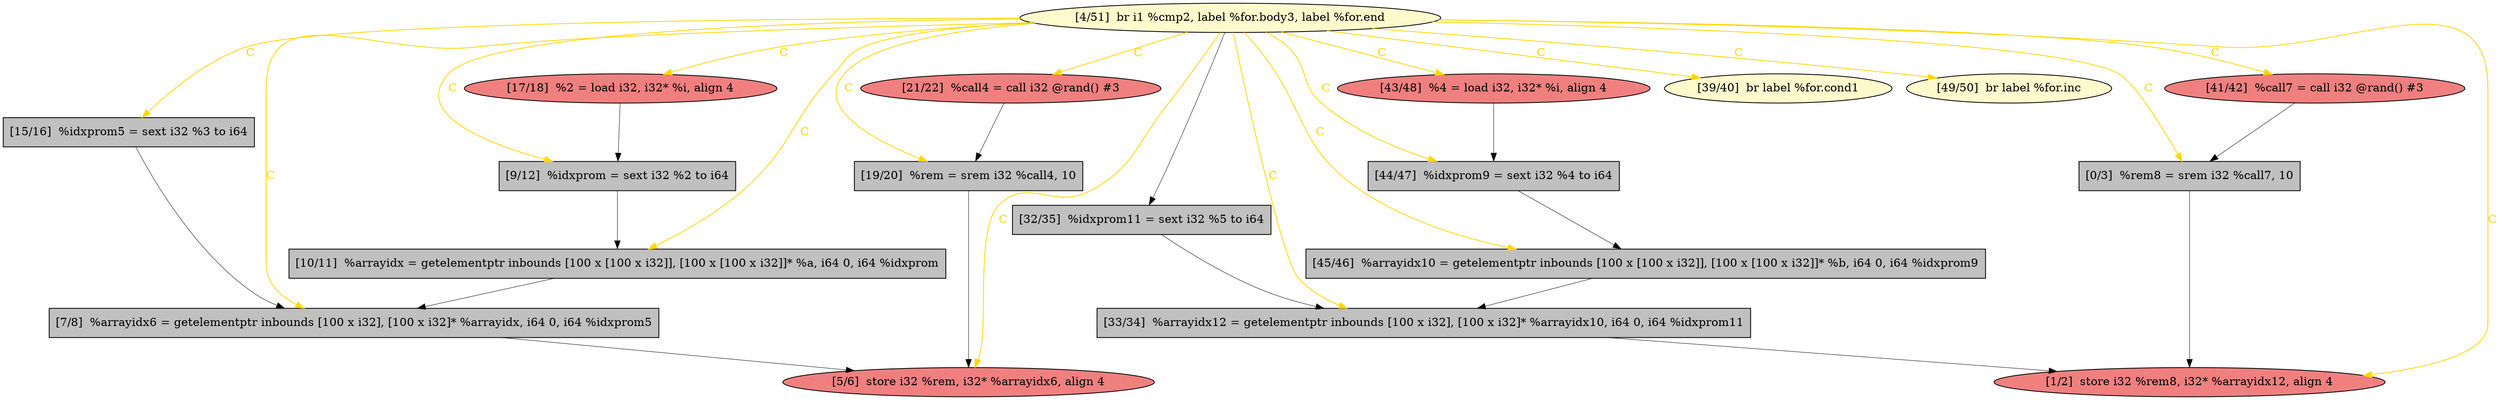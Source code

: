 
digraph G {


node1128 [fillcolor=grey,label="[19/20]  %rem = srem i32 %call4, 10",shape=rectangle,style=filled ]
node1127 [fillcolor=lightcoral,label="[21/22]  %call4 = call i32 @rand() #3",shape=ellipse,style=filled ]
node1126 [fillcolor=grey,label="[33/34]  %arrayidx12 = getelementptr inbounds [100 x i32], [100 x i32]* %arrayidx10, i64 0, i64 %idxprom11",shape=rectangle,style=filled ]
node1115 [fillcolor=lightcoral,label="[43/48]  %4 = load i32, i32* %i, align 4",shape=ellipse,style=filled ]
node1113 [fillcolor=grey,label="[15/16]  %idxprom5 = sext i32 %3 to i64",shape=rectangle,style=filled ]
node1114 [fillcolor=lightcoral,label="[17/18]  %2 = load i32, i32* %i, align 4",shape=ellipse,style=filled ]
node1121 [fillcolor=lightcoral,label="[41/42]  %call7 = call i32 @rand() #3",shape=ellipse,style=filled ]
node1112 [fillcolor=grey,label="[10/11]  %arrayidx = getelementptr inbounds [100 x [100 x i32]], [100 x [100 x i32]]* %a, i64 0, i64 %idxprom",shape=rectangle,style=filled ]
node1110 [fillcolor=grey,label="[7/8]  %arrayidx6 = getelementptr inbounds [100 x i32], [100 x i32]* %arrayidx, i64 0, i64 %idxprom5",shape=rectangle,style=filled ]
node1118 [fillcolor=grey,label="[44/47]  %idxprom9 = sext i32 %4 to i64",shape=rectangle,style=filled ]
node1111 [fillcolor=grey,label="[9/12]  %idxprom = sext i32 %2 to i64",shape=rectangle,style=filled ]
node1116 [fillcolor=grey,label="[45/46]  %arrayidx10 = getelementptr inbounds [100 x [100 x i32]], [100 x [100 x i32]]* %b, i64 0, i64 %idxprom9",shape=rectangle,style=filled ]
node1124 [fillcolor=lemonchiffon,label="[4/51]  br i1 %cmp2, label %for.body3, label %for.end",shape=ellipse,style=filled ]
node1117 [fillcolor=lightcoral,label="[1/2]  store i32 %rem8, i32* %arrayidx12, align 4",shape=ellipse,style=filled ]
node1119 [fillcolor=lemonchiffon,label="[39/40]  br label %for.cond1",shape=ellipse,style=filled ]
node1122 [fillcolor=lemonchiffon,label="[49/50]  br label %for.inc",shape=ellipse,style=filled ]
node1123 [fillcolor=grey,label="[0/3]  %rem8 = srem i32 %call7, 10",shape=rectangle,style=filled ]
node1120 [fillcolor=lightcoral,label="[5/6]  store i32 %rem, i32* %arrayidx6, align 4",shape=ellipse,style=filled ]
node1125 [fillcolor=grey,label="[32/35]  %idxprom11 = sext i32 %5 to i64",shape=rectangle,style=filled ]

node1124->node1121 [style=solid,color=gold,label="C",penwidth=1.0,fontcolor=gold ]
node1124->node1126 [style=solid,color=gold,label="C",penwidth=1.0,fontcolor=gold ]
node1115->node1118 [style=solid,color=black,label="",penwidth=0.5,fontcolor=black ]
node1124->node1114 [style=solid,color=gold,label="C",penwidth=1.0,fontcolor=gold ]
node1116->node1126 [style=solid,color=black,label="",penwidth=0.5,fontcolor=black ]
node1124->node1117 [style=solid,color=gold,label="C",penwidth=1.0,fontcolor=gold ]
node1114->node1111 [style=solid,color=black,label="",penwidth=0.5,fontcolor=black ]
node1124->node1118 [style=solid,color=gold,label="C",penwidth=1.0,fontcolor=gold ]
node1121->node1123 [style=solid,color=black,label="",penwidth=0.5,fontcolor=black ]
node1124->node1110 [style=solid,color=gold,label="C",penwidth=1.0,fontcolor=gold ]
node1126->node1117 [style=solid,color=black,label="",penwidth=0.5,fontcolor=black ]
node1124->node1119 [style=solid,color=gold,label="C",penwidth=1.0,fontcolor=gold ]
node1118->node1116 [style=solid,color=black,label="",penwidth=0.5,fontcolor=black ]
node1124->node1113 [style=solid,color=gold,label="C",penwidth=1.0,fontcolor=gold ]
node1124->node1125 [style=solid,color=black,label="",penwidth=0.5,fontcolor=black ]
node1127->node1128 [style=solid,color=black,label="",penwidth=0.5,fontcolor=black ]
node1110->node1120 [style=solid,color=black,label="",penwidth=0.5,fontcolor=black ]
node1124->node1115 [style=solid,color=gold,label="C",penwidth=1.0,fontcolor=gold ]
node1128->node1120 [style=solid,color=black,label="",penwidth=0.5,fontcolor=black ]
node1123->node1117 [style=solid,color=black,label="",penwidth=0.5,fontcolor=black ]
node1111->node1112 [style=solid,color=black,label="",penwidth=0.5,fontcolor=black ]
node1125->node1126 [style=solid,color=black,label="",penwidth=0.5,fontcolor=black ]
node1124->node1116 [style=solid,color=gold,label="C",penwidth=1.0,fontcolor=gold ]
node1124->node1112 [style=solid,color=gold,label="C",penwidth=1.0,fontcolor=gold ]
node1124->node1128 [style=solid,color=gold,label="C",penwidth=1.0,fontcolor=gold ]
node1124->node1120 [style=solid,color=gold,label="C",penwidth=1.0,fontcolor=gold ]
node1124->node1111 [style=solid,color=gold,label="C",penwidth=1.0,fontcolor=gold ]
node1124->node1127 [style=solid,color=gold,label="C",penwidth=1.0,fontcolor=gold ]
node1124->node1123 [style=solid,color=gold,label="C",penwidth=1.0,fontcolor=gold ]
node1112->node1110 [style=solid,color=black,label="",penwidth=0.5,fontcolor=black ]
node1124->node1122 [style=solid,color=gold,label="C",penwidth=1.0,fontcolor=gold ]
node1113->node1110 [style=solid,color=black,label="",penwidth=0.5,fontcolor=black ]


}
